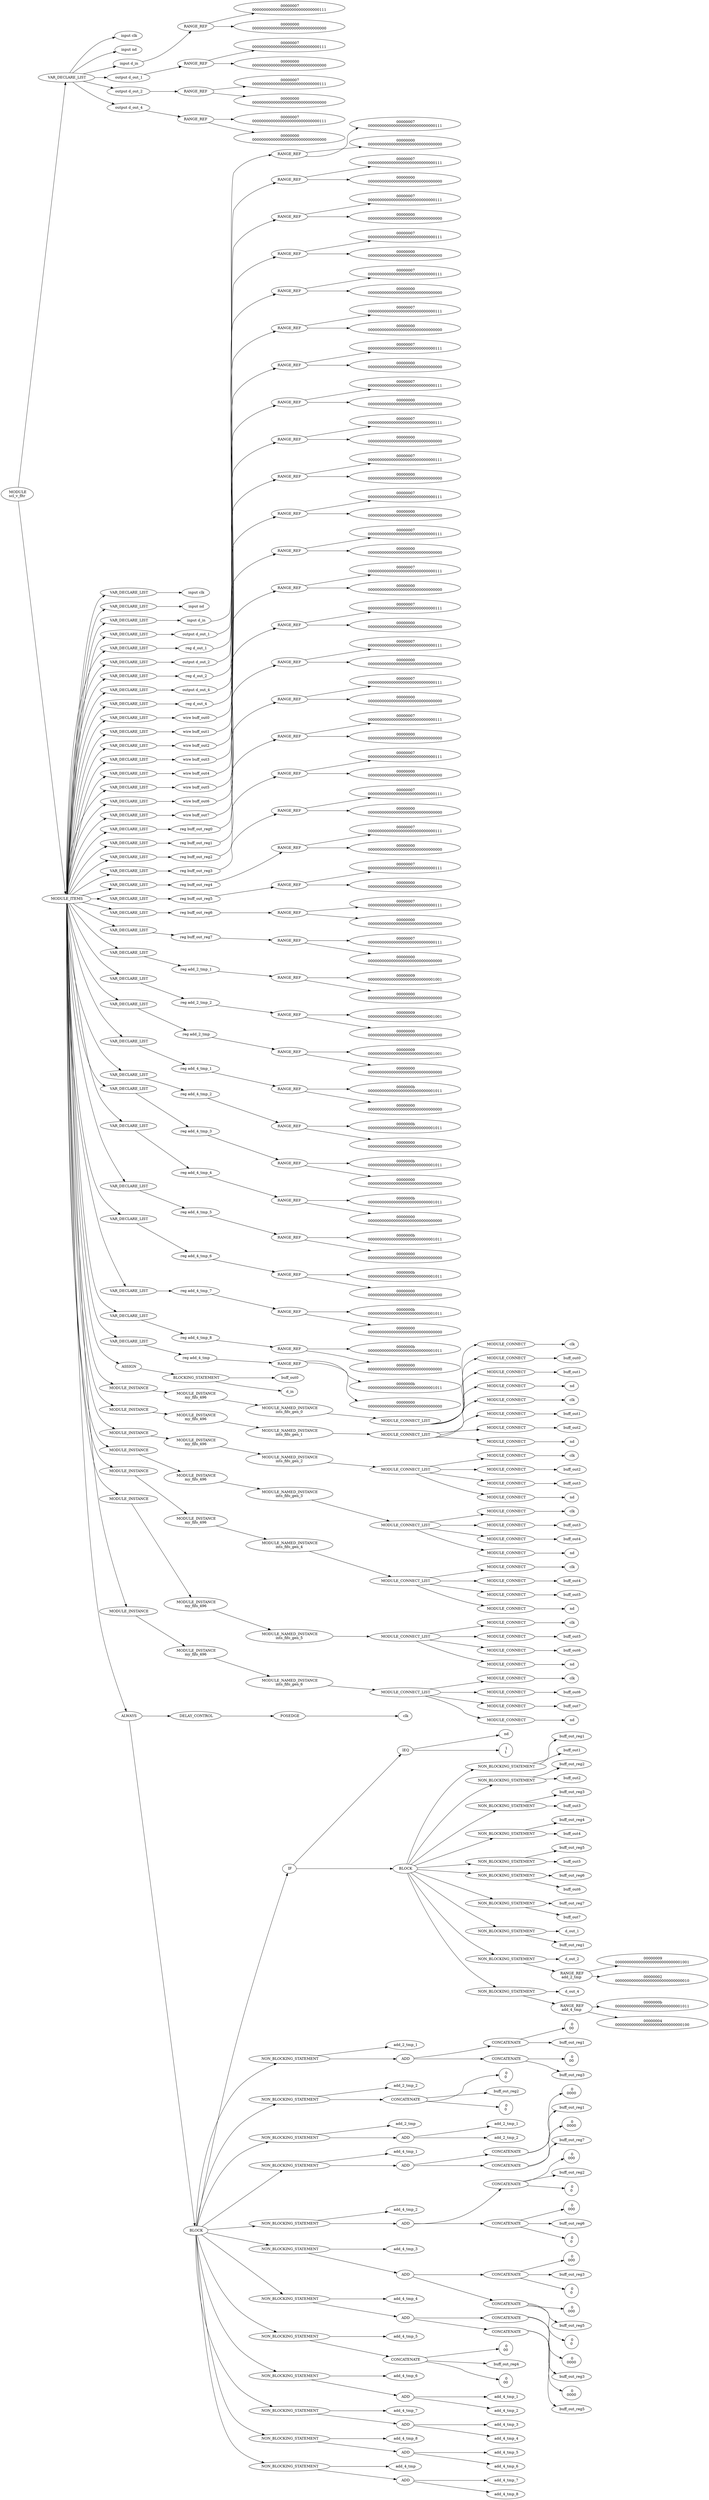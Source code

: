 digraph G {	
rankdir=LR;	
ranksep=.25;
	0 [label=< MODULE<br/>scl_v_fltr>];
	1 [label=< VAR_DECLARE_LIST>];
	0 -> 1;
	2 [label=< input clk>];
	1 -> 2;
	3 [label=< input nd>];
	1 -> 3;
	4 [label=< input d_in>];
	1 -> 4;
	5 [label=<RANGE_REF>];
	4 -> 5;
	6 [label=< 00000007<br/>00000000000000000000000000000111>];
	5 -> 6;
	7 [label=< 00000000<br/>00000000000000000000000000000000>];
	5 -> 7;
	8 [label=< output d_out_1>];
	1 -> 8;
	9 [label=<RANGE_REF>];
	8 -> 9;
	10 [label=< 00000007<br/>00000000000000000000000000000111>];
	9 -> 10;
	11 [label=< 00000000<br/>00000000000000000000000000000000>];
	9 -> 11;
	12 [label=< output d_out_2>];
	1 -> 12;
	13 [label=<RANGE_REF>];
	12 -> 13;
	14 [label=< 00000007<br/>00000000000000000000000000000111>];
	13 -> 14;
	15 [label=< 00000000<br/>00000000000000000000000000000000>];
	13 -> 15;
	16 [label=< output d_out_4>];
	1 -> 16;
	17 [label=<RANGE_REF>];
	16 -> 17;
	18 [label=< 00000007<br/>00000000000000000000000000000111>];
	17 -> 18;
	19 [label=< 00000000<br/>00000000000000000000000000000000>];
	17 -> 19;
	20 [label=< MODULE_ITEMS>];
	0 -> 20;
	21 [label=< VAR_DECLARE_LIST>];
	20 -> 21;
	22 [label=< input clk>];
	21 -> 22;
	23 [label=< VAR_DECLARE_LIST>];
	20 -> 23;
	24 [label=< input nd>];
	23 -> 24;
	25 [label=< VAR_DECLARE_LIST>];
	20 -> 25;
	26 [label=< input d_in>];
	25 -> 26;
	27 [label=<RANGE_REF>];
	26 -> 27;
	28 [label=< 00000007<br/>00000000000000000000000000000111>];
	27 -> 28;
	29 [label=< 00000000<br/>00000000000000000000000000000000>];
	27 -> 29;
	30 [label=< VAR_DECLARE_LIST>];
	20 -> 30;
	31 [label=< output d_out_1>];
	30 -> 31;
	32 [label=<RANGE_REF>];
	31 -> 32;
	33 [label=< 00000007<br/>00000000000000000000000000000111>];
	32 -> 33;
	34 [label=< 00000000<br/>00000000000000000000000000000000>];
	32 -> 34;
	35 [label=< VAR_DECLARE_LIST>];
	20 -> 35;
	36 [label=< reg d_out_1>];
	35 -> 36;
	37 [label=<RANGE_REF>];
	36 -> 37;
	38 [label=< 00000007<br/>00000000000000000000000000000111>];
	37 -> 38;
	39 [label=< 00000000<br/>00000000000000000000000000000000>];
	37 -> 39;
	40 [label=< VAR_DECLARE_LIST>];
	20 -> 40;
	41 [label=< output d_out_2>];
	40 -> 41;
	42 [label=<RANGE_REF>];
	41 -> 42;
	43 [label=< 00000007<br/>00000000000000000000000000000111>];
	42 -> 43;
	44 [label=< 00000000<br/>00000000000000000000000000000000>];
	42 -> 44;
	45 [label=< VAR_DECLARE_LIST>];
	20 -> 45;
	46 [label=< reg d_out_2>];
	45 -> 46;
	47 [label=<RANGE_REF>];
	46 -> 47;
	48 [label=< 00000007<br/>00000000000000000000000000000111>];
	47 -> 48;
	49 [label=< 00000000<br/>00000000000000000000000000000000>];
	47 -> 49;
	50 [label=< VAR_DECLARE_LIST>];
	20 -> 50;
	51 [label=< output d_out_4>];
	50 -> 51;
	52 [label=<RANGE_REF>];
	51 -> 52;
	53 [label=< 00000007<br/>00000000000000000000000000000111>];
	52 -> 53;
	54 [label=< 00000000<br/>00000000000000000000000000000000>];
	52 -> 54;
	55 [label=< VAR_DECLARE_LIST>];
	20 -> 55;
	56 [label=< reg d_out_4>];
	55 -> 56;
	57 [label=<RANGE_REF>];
	56 -> 57;
	58 [label=< 00000007<br/>00000000000000000000000000000111>];
	57 -> 58;
	59 [label=< 00000000<br/>00000000000000000000000000000000>];
	57 -> 59;
	60 [label=< VAR_DECLARE_LIST>];
	20 -> 60;
	61 [label=< wire buff_out0>];
	60 -> 61;
	62 [label=<RANGE_REF>];
	61 -> 62;
	63 [label=< 00000007<br/>00000000000000000000000000000111>];
	62 -> 63;
	64 [label=< 00000000<br/>00000000000000000000000000000000>];
	62 -> 64;
	65 [label=< VAR_DECLARE_LIST>];
	20 -> 65;
	66 [label=< wire buff_out1>];
	65 -> 66;
	67 [label=<RANGE_REF>];
	66 -> 67;
	68 [label=< 00000007<br/>00000000000000000000000000000111>];
	67 -> 68;
	69 [label=< 00000000<br/>00000000000000000000000000000000>];
	67 -> 69;
	70 [label=< VAR_DECLARE_LIST>];
	20 -> 70;
	71 [label=< wire buff_out2>];
	70 -> 71;
	72 [label=<RANGE_REF>];
	71 -> 72;
	73 [label=< 00000007<br/>00000000000000000000000000000111>];
	72 -> 73;
	74 [label=< 00000000<br/>00000000000000000000000000000000>];
	72 -> 74;
	75 [label=< VAR_DECLARE_LIST>];
	20 -> 75;
	76 [label=< wire buff_out3>];
	75 -> 76;
	77 [label=<RANGE_REF>];
	76 -> 77;
	78 [label=< 00000007<br/>00000000000000000000000000000111>];
	77 -> 78;
	79 [label=< 00000000<br/>00000000000000000000000000000000>];
	77 -> 79;
	80 [label=< VAR_DECLARE_LIST>];
	20 -> 80;
	81 [label=< wire buff_out4>];
	80 -> 81;
	82 [label=<RANGE_REF>];
	81 -> 82;
	83 [label=< 00000007<br/>00000000000000000000000000000111>];
	82 -> 83;
	84 [label=< 00000000<br/>00000000000000000000000000000000>];
	82 -> 84;
	85 [label=< VAR_DECLARE_LIST>];
	20 -> 85;
	86 [label=< wire buff_out5>];
	85 -> 86;
	87 [label=<RANGE_REF>];
	86 -> 87;
	88 [label=< 00000007<br/>00000000000000000000000000000111>];
	87 -> 88;
	89 [label=< 00000000<br/>00000000000000000000000000000000>];
	87 -> 89;
	90 [label=< VAR_DECLARE_LIST>];
	20 -> 90;
	91 [label=< wire buff_out6>];
	90 -> 91;
	92 [label=<RANGE_REF>];
	91 -> 92;
	93 [label=< 00000007<br/>00000000000000000000000000000111>];
	92 -> 93;
	94 [label=< 00000000<br/>00000000000000000000000000000000>];
	92 -> 94;
	95 [label=< VAR_DECLARE_LIST>];
	20 -> 95;
	96 [label=< wire buff_out7>];
	95 -> 96;
	97 [label=<RANGE_REF>];
	96 -> 97;
	98 [label=< 00000007<br/>00000000000000000000000000000111>];
	97 -> 98;
	99 [label=< 00000000<br/>00000000000000000000000000000000>];
	97 -> 99;
	100 [label=< VAR_DECLARE_LIST>];
	20 -> 100;
	101 [label=< reg buff_out_reg0>];
	100 -> 101;
	102 [label=<RANGE_REF>];
	101 -> 102;
	103 [label=< 00000007<br/>00000000000000000000000000000111>];
	102 -> 103;
	104 [label=< 00000000<br/>00000000000000000000000000000000>];
	102 -> 104;
	105 [label=< VAR_DECLARE_LIST>];
	20 -> 105;
	106 [label=< reg buff_out_reg1>];
	105 -> 106;
	107 [label=<RANGE_REF>];
	106 -> 107;
	108 [label=< 00000007<br/>00000000000000000000000000000111>];
	107 -> 108;
	109 [label=< 00000000<br/>00000000000000000000000000000000>];
	107 -> 109;
	110 [label=< VAR_DECLARE_LIST>];
	20 -> 110;
	111 [label=< reg buff_out_reg2>];
	110 -> 111;
	112 [label=<RANGE_REF>];
	111 -> 112;
	113 [label=< 00000007<br/>00000000000000000000000000000111>];
	112 -> 113;
	114 [label=< 00000000<br/>00000000000000000000000000000000>];
	112 -> 114;
	115 [label=< VAR_DECLARE_LIST>];
	20 -> 115;
	116 [label=< reg buff_out_reg3>];
	115 -> 116;
	117 [label=<RANGE_REF>];
	116 -> 117;
	118 [label=< 00000007<br/>00000000000000000000000000000111>];
	117 -> 118;
	119 [label=< 00000000<br/>00000000000000000000000000000000>];
	117 -> 119;
	120 [label=< VAR_DECLARE_LIST>];
	20 -> 120;
	121 [label=< reg buff_out_reg4>];
	120 -> 121;
	122 [label=<RANGE_REF>];
	121 -> 122;
	123 [label=< 00000007<br/>00000000000000000000000000000111>];
	122 -> 123;
	124 [label=< 00000000<br/>00000000000000000000000000000000>];
	122 -> 124;
	125 [label=< VAR_DECLARE_LIST>];
	20 -> 125;
	126 [label=< reg buff_out_reg5>];
	125 -> 126;
	127 [label=<RANGE_REF>];
	126 -> 127;
	128 [label=< 00000007<br/>00000000000000000000000000000111>];
	127 -> 128;
	129 [label=< 00000000<br/>00000000000000000000000000000000>];
	127 -> 129;
	130 [label=< VAR_DECLARE_LIST>];
	20 -> 130;
	131 [label=< reg buff_out_reg6>];
	130 -> 131;
	132 [label=<RANGE_REF>];
	131 -> 132;
	133 [label=< 00000007<br/>00000000000000000000000000000111>];
	132 -> 133;
	134 [label=< 00000000<br/>00000000000000000000000000000000>];
	132 -> 134;
	135 [label=< VAR_DECLARE_LIST>];
	20 -> 135;
	136 [label=< reg buff_out_reg7>];
	135 -> 136;
	137 [label=<RANGE_REF>];
	136 -> 137;
	138 [label=< 00000007<br/>00000000000000000000000000000111>];
	137 -> 138;
	139 [label=< 00000000<br/>00000000000000000000000000000000>];
	137 -> 139;
	140 [label=< VAR_DECLARE_LIST>];
	20 -> 140;
	141 [label=< reg add_2_tmp_1>];
	140 -> 141;
	142 [label=<RANGE_REF>];
	141 -> 142;
	143 [label=< 00000009<br/>00000000000000000000000000001001>];
	142 -> 143;
	144 [label=< 00000000<br/>00000000000000000000000000000000>];
	142 -> 144;
	145 [label=< VAR_DECLARE_LIST>];
	20 -> 145;
	146 [label=< reg add_2_tmp_2>];
	145 -> 146;
	147 [label=<RANGE_REF>];
	146 -> 147;
	148 [label=< 00000009<br/>00000000000000000000000000001001>];
	147 -> 148;
	149 [label=< 00000000<br/>00000000000000000000000000000000>];
	147 -> 149;
	150 [label=< VAR_DECLARE_LIST>];
	20 -> 150;
	151 [label=< reg add_2_tmp>];
	150 -> 151;
	152 [label=<RANGE_REF>];
	151 -> 152;
	153 [label=< 00000009<br/>00000000000000000000000000001001>];
	152 -> 153;
	154 [label=< 00000000<br/>00000000000000000000000000000000>];
	152 -> 154;
	155 [label=< VAR_DECLARE_LIST>];
	20 -> 155;
	156 [label=< reg add_4_tmp_1>];
	155 -> 156;
	157 [label=<RANGE_REF>];
	156 -> 157;
	158 [label=< 0000000b<br/>00000000000000000000000000001011>];
	157 -> 158;
	159 [label=< 00000000<br/>00000000000000000000000000000000>];
	157 -> 159;
	160 [label=< VAR_DECLARE_LIST>];
	20 -> 160;
	161 [label=< reg add_4_tmp_2>];
	160 -> 161;
	162 [label=<RANGE_REF>];
	161 -> 162;
	163 [label=< 0000000b<br/>00000000000000000000000000001011>];
	162 -> 163;
	164 [label=< 00000000<br/>00000000000000000000000000000000>];
	162 -> 164;
	165 [label=< VAR_DECLARE_LIST>];
	20 -> 165;
	166 [label=< reg add_4_tmp_3>];
	165 -> 166;
	167 [label=<RANGE_REF>];
	166 -> 167;
	168 [label=< 0000000b<br/>00000000000000000000000000001011>];
	167 -> 168;
	169 [label=< 00000000<br/>00000000000000000000000000000000>];
	167 -> 169;
	170 [label=< VAR_DECLARE_LIST>];
	20 -> 170;
	171 [label=< reg add_4_tmp_4>];
	170 -> 171;
	172 [label=<RANGE_REF>];
	171 -> 172;
	173 [label=< 0000000b<br/>00000000000000000000000000001011>];
	172 -> 173;
	174 [label=< 00000000<br/>00000000000000000000000000000000>];
	172 -> 174;
	175 [label=< VAR_DECLARE_LIST>];
	20 -> 175;
	176 [label=< reg add_4_tmp_5>];
	175 -> 176;
	177 [label=<RANGE_REF>];
	176 -> 177;
	178 [label=< 0000000b<br/>00000000000000000000000000001011>];
	177 -> 178;
	179 [label=< 00000000<br/>00000000000000000000000000000000>];
	177 -> 179;
	180 [label=< VAR_DECLARE_LIST>];
	20 -> 180;
	181 [label=< reg add_4_tmp_6>];
	180 -> 181;
	182 [label=<RANGE_REF>];
	181 -> 182;
	183 [label=< 0000000b<br/>00000000000000000000000000001011>];
	182 -> 183;
	184 [label=< 00000000<br/>00000000000000000000000000000000>];
	182 -> 184;
	185 [label=< VAR_DECLARE_LIST>];
	20 -> 185;
	186 [label=< reg add_4_tmp_7>];
	185 -> 186;
	187 [label=<RANGE_REF>];
	186 -> 187;
	188 [label=< 0000000b<br/>00000000000000000000000000001011>];
	187 -> 188;
	189 [label=< 00000000<br/>00000000000000000000000000000000>];
	187 -> 189;
	190 [label=< VAR_DECLARE_LIST>];
	20 -> 190;
	191 [label=< reg add_4_tmp_8>];
	190 -> 191;
	192 [label=<RANGE_REF>];
	191 -> 192;
	193 [label=< 0000000b<br/>00000000000000000000000000001011>];
	192 -> 193;
	194 [label=< 00000000<br/>00000000000000000000000000000000>];
	192 -> 194;
	195 [label=< VAR_DECLARE_LIST>];
	20 -> 195;
	196 [label=< reg add_4_tmp>];
	195 -> 196;
	197 [label=<RANGE_REF>];
	196 -> 197;
	198 [label=< 0000000b<br/>00000000000000000000000000001011>];
	197 -> 198;
	199 [label=< 00000000<br/>00000000000000000000000000000000>];
	197 -> 199;
	200 [label=< ASSIGN>];
	20 -> 200;
	201 [label=< BLOCKING_STATEMENT>];
	200 -> 201;
	202 [label=< buff_out0>];
	201 -> 202;
	203 [label=< d_in>];
	201 -> 203;
	204 [label=< MODULE_INSTANCE>];
	20 -> 204;
	205 [label=< MODULE_INSTANCE<br/>my_fifo_496>];
	204 -> 205;
	206 [label=< MODULE_NAMED_INSTANCE<br/>ints_fifo_gen_0>];
	205 -> 206;
	207 [label=< MODULE_CONNECT_LIST>];
	206 -> 207;
	208 [label=< MODULE_CONNECT>];
	207 -> 208;
	209 [label=< clk>];
	208 -> 209;
	210 [label=< MODULE_CONNECT>];
	207 -> 210;
	211 [label=< buff_out0>];
	210 -> 211;
	212 [label=< MODULE_CONNECT>];
	207 -> 212;
	213 [label=< buff_out1>];
	212 -> 213;
	214 [label=< MODULE_CONNECT>];
	207 -> 214;
	215 [label=< nd>];
	214 -> 215;
	216 [label=< MODULE_INSTANCE>];
	20 -> 216;
	217 [label=< MODULE_INSTANCE<br/>my_fifo_496>];
	216 -> 217;
	218 [label=< MODULE_NAMED_INSTANCE<br/>ints_fifo_gen_1>];
	217 -> 218;
	219 [label=< MODULE_CONNECT_LIST>];
	218 -> 219;
	220 [label=< MODULE_CONNECT>];
	219 -> 220;
	221 [label=< clk>];
	220 -> 221;
	222 [label=< MODULE_CONNECT>];
	219 -> 222;
	223 [label=< buff_out1>];
	222 -> 223;
	224 [label=< MODULE_CONNECT>];
	219 -> 224;
	225 [label=< buff_out2>];
	224 -> 225;
	226 [label=< MODULE_CONNECT>];
	219 -> 226;
	227 [label=< nd>];
	226 -> 227;
	228 [label=< MODULE_INSTANCE>];
	20 -> 228;
	229 [label=< MODULE_INSTANCE<br/>my_fifo_496>];
	228 -> 229;
	230 [label=< MODULE_NAMED_INSTANCE<br/>ints_fifo_gen_2>];
	229 -> 230;
	231 [label=< MODULE_CONNECT_LIST>];
	230 -> 231;
	232 [label=< MODULE_CONNECT>];
	231 -> 232;
	233 [label=< clk>];
	232 -> 233;
	234 [label=< MODULE_CONNECT>];
	231 -> 234;
	235 [label=< buff_out2>];
	234 -> 235;
	236 [label=< MODULE_CONNECT>];
	231 -> 236;
	237 [label=< buff_out3>];
	236 -> 237;
	238 [label=< MODULE_CONNECT>];
	231 -> 238;
	239 [label=< nd>];
	238 -> 239;
	240 [label=< MODULE_INSTANCE>];
	20 -> 240;
	241 [label=< MODULE_INSTANCE<br/>my_fifo_496>];
	240 -> 241;
	242 [label=< MODULE_NAMED_INSTANCE<br/>ints_fifo_gen_3>];
	241 -> 242;
	243 [label=< MODULE_CONNECT_LIST>];
	242 -> 243;
	244 [label=< MODULE_CONNECT>];
	243 -> 244;
	245 [label=< clk>];
	244 -> 245;
	246 [label=< MODULE_CONNECT>];
	243 -> 246;
	247 [label=< buff_out3>];
	246 -> 247;
	248 [label=< MODULE_CONNECT>];
	243 -> 248;
	249 [label=< buff_out4>];
	248 -> 249;
	250 [label=< MODULE_CONNECT>];
	243 -> 250;
	251 [label=< nd>];
	250 -> 251;
	252 [label=< MODULE_INSTANCE>];
	20 -> 252;
	253 [label=< MODULE_INSTANCE<br/>my_fifo_496>];
	252 -> 253;
	254 [label=< MODULE_NAMED_INSTANCE<br/>ints_fifo_gen_4>];
	253 -> 254;
	255 [label=< MODULE_CONNECT_LIST>];
	254 -> 255;
	256 [label=< MODULE_CONNECT>];
	255 -> 256;
	257 [label=< clk>];
	256 -> 257;
	258 [label=< MODULE_CONNECT>];
	255 -> 258;
	259 [label=< buff_out4>];
	258 -> 259;
	260 [label=< MODULE_CONNECT>];
	255 -> 260;
	261 [label=< buff_out5>];
	260 -> 261;
	262 [label=< MODULE_CONNECT>];
	255 -> 262;
	263 [label=< nd>];
	262 -> 263;
	264 [label=< MODULE_INSTANCE>];
	20 -> 264;
	265 [label=< MODULE_INSTANCE<br/>my_fifo_496>];
	264 -> 265;
	266 [label=< MODULE_NAMED_INSTANCE<br/>ints_fifo_gen_5>];
	265 -> 266;
	267 [label=< MODULE_CONNECT_LIST>];
	266 -> 267;
	268 [label=< MODULE_CONNECT>];
	267 -> 268;
	269 [label=< clk>];
	268 -> 269;
	270 [label=< MODULE_CONNECT>];
	267 -> 270;
	271 [label=< buff_out5>];
	270 -> 271;
	272 [label=< MODULE_CONNECT>];
	267 -> 272;
	273 [label=< buff_out6>];
	272 -> 273;
	274 [label=< MODULE_CONNECT>];
	267 -> 274;
	275 [label=< nd>];
	274 -> 275;
	276 [label=< MODULE_INSTANCE>];
	20 -> 276;
	277 [label=< MODULE_INSTANCE<br/>my_fifo_496>];
	276 -> 277;
	278 [label=< MODULE_NAMED_INSTANCE<br/>ints_fifo_gen_6>];
	277 -> 278;
	279 [label=< MODULE_CONNECT_LIST>];
	278 -> 279;
	280 [label=< MODULE_CONNECT>];
	279 -> 280;
	281 [label=< clk>];
	280 -> 281;
	282 [label=< MODULE_CONNECT>];
	279 -> 282;
	283 [label=< buff_out6>];
	282 -> 283;
	284 [label=< MODULE_CONNECT>];
	279 -> 284;
	285 [label=< buff_out7>];
	284 -> 285;
	286 [label=< MODULE_CONNECT>];
	279 -> 286;
	287 [label=< nd>];
	286 -> 287;
	288 [label=< ALWAYS>];
	20 -> 288;
	289 [label=< DELAY_CONTROL>];
	288 -> 289;
	290 [label=< POSEDGE>];
	289 -> 290;
	291 [label=< clk>];
	290 -> 291;
	292 [label=< BLOCK>];
	288 -> 292;
	293 [label=< IF>];
	292 -> 293;
	294 [label=< lEQ>];
	293 -> 294;
	295 [label=< nd>];
	294 -> 295;
	296 [label=< 1<br/>1>];
	294 -> 296;
	297 [label=< BLOCK>];
	293 -> 297;
	298 [label=< NON_BLOCKING_STATEMENT>];
	297 -> 298;
	299 [label=< buff_out_reg1>];
	298 -> 299;
	300 [label=< buff_out1>];
	298 -> 300;
	301 [label=< NON_BLOCKING_STATEMENT>];
	297 -> 301;
	302 [label=< buff_out_reg2>];
	301 -> 302;
	303 [label=< buff_out2>];
	301 -> 303;
	304 [label=< NON_BLOCKING_STATEMENT>];
	297 -> 304;
	305 [label=< buff_out_reg3>];
	304 -> 305;
	306 [label=< buff_out3>];
	304 -> 306;
	307 [label=< NON_BLOCKING_STATEMENT>];
	297 -> 307;
	308 [label=< buff_out_reg4>];
	307 -> 308;
	309 [label=< buff_out4>];
	307 -> 309;
	310 [label=< NON_BLOCKING_STATEMENT>];
	297 -> 310;
	311 [label=< buff_out_reg5>];
	310 -> 311;
	312 [label=< buff_out5>];
	310 -> 312;
	313 [label=< NON_BLOCKING_STATEMENT>];
	297 -> 313;
	314 [label=< buff_out_reg6>];
	313 -> 314;
	315 [label=< buff_out6>];
	313 -> 315;
	316 [label=< NON_BLOCKING_STATEMENT>];
	297 -> 316;
	317 [label=< buff_out_reg7>];
	316 -> 317;
	318 [label=< buff_out7>];
	316 -> 318;
	319 [label=< NON_BLOCKING_STATEMENT>];
	297 -> 319;
	320 [label=< d_out_1>];
	319 -> 320;
	321 [label=< buff_out_reg1>];
	319 -> 321;
	322 [label=< NON_BLOCKING_STATEMENT>];
	297 -> 322;
	323 [label=< d_out_2>];
	322 -> 323;
	324 [label=< RANGE_REF<br/>add_2_tmp>];
	322 -> 324;
	325 [label=< 00000009<br/>00000000000000000000000000001001>];
	324 -> 325;
	326 [label=< 00000002<br/>00000000000000000000000000000010>];
	324 -> 326;
	327 [label=< NON_BLOCKING_STATEMENT>];
	297 -> 327;
	328 [label=< d_out_4>];
	327 -> 328;
	329 [label=< RANGE_REF<br/>add_4_tmp>];
	327 -> 329;
	330 [label=< 0000000b<br/>00000000000000000000000000001011>];
	329 -> 330;
	331 [label=< 00000004<br/>00000000000000000000000000000100>];
	329 -> 331;
	332 [label=< NON_BLOCKING_STATEMENT>];
	292 -> 332;
	333 [label=< add_2_tmp_1>];
	332 -> 333;
	334 [label=< ADD>];
	332 -> 334;
	335 [label=< CONCATENATE>];
	334 -> 335;
	336 [label=< 0<br/>00>];
	335 -> 336;
	337 [label=< buff_out_reg1>];
	335 -> 337;
	338 [label=< CONCATENATE>];
	334 -> 338;
	339 [label=< 0<br/>00>];
	338 -> 339;
	340 [label=< buff_out_reg3>];
	338 -> 340;
	341 [label=< NON_BLOCKING_STATEMENT>];
	292 -> 341;
	342 [label=< add_2_tmp_2>];
	341 -> 342;
	343 [label=< CONCATENATE>];
	341 -> 343;
	344 [label=< 0<br/>0>];
	343 -> 344;
	345 [label=< buff_out_reg2>];
	343 -> 345;
	346 [label=< 0<br/>0>];
	343 -> 346;
	347 [label=< NON_BLOCKING_STATEMENT>];
	292 -> 347;
	348 [label=< add_2_tmp>];
	347 -> 348;
	349 [label=< ADD>];
	347 -> 349;
	350 [label=< add_2_tmp_1>];
	349 -> 350;
	351 [label=< add_2_tmp_2>];
	349 -> 351;
	352 [label=< NON_BLOCKING_STATEMENT>];
	292 -> 352;
	353 [label=< add_4_tmp_1>];
	352 -> 353;
	354 [label=< ADD>];
	352 -> 354;
	355 [label=< CONCATENATE>];
	354 -> 355;
	356 [label=< 0<br/>0000>];
	355 -> 356;
	357 [label=< buff_out_reg1>];
	355 -> 357;
	358 [label=< CONCATENATE>];
	354 -> 358;
	359 [label=< 0<br/>0000>];
	358 -> 359;
	360 [label=< buff_out_reg7>];
	358 -> 360;
	361 [label=< NON_BLOCKING_STATEMENT>];
	292 -> 361;
	362 [label=< add_4_tmp_2>];
	361 -> 362;
	363 [label=< ADD>];
	361 -> 363;
	364 [label=< CONCATENATE>];
	363 -> 364;
	365 [label=< 0<br/>000>];
	364 -> 365;
	366 [label=< buff_out_reg2>];
	364 -> 366;
	367 [label=< 0<br/>0>];
	364 -> 367;
	368 [label=< CONCATENATE>];
	363 -> 368;
	369 [label=< 0<br/>000>];
	368 -> 369;
	370 [label=< buff_out_reg6>];
	368 -> 370;
	371 [label=< 0<br/>0>];
	368 -> 371;
	372 [label=< NON_BLOCKING_STATEMENT>];
	292 -> 372;
	373 [label=< add_4_tmp_3>];
	372 -> 373;
	374 [label=< ADD>];
	372 -> 374;
	375 [label=< CONCATENATE>];
	374 -> 375;
	376 [label=< 0<br/>000>];
	375 -> 376;
	377 [label=< buff_out_reg3>];
	375 -> 377;
	378 [label=< 0<br/>0>];
	375 -> 378;
	379 [label=< CONCATENATE>];
	374 -> 379;
	380 [label=< 0<br/>000>];
	379 -> 380;
	381 [label=< buff_out_reg5>];
	379 -> 381;
	382 [label=< 0<br/>0>];
	379 -> 382;
	383 [label=< NON_BLOCKING_STATEMENT>];
	292 -> 383;
	384 [label=< add_4_tmp_4>];
	383 -> 384;
	385 [label=< ADD>];
	383 -> 385;
	386 [label=< CONCATENATE>];
	385 -> 386;
	387 [label=< 0<br/>0000>];
	386 -> 387;
	388 [label=< buff_out_reg3>];
	386 -> 388;
	389 [label=< CONCATENATE>];
	385 -> 389;
	390 [label=< 0<br/>0000>];
	389 -> 390;
	391 [label=< buff_out_reg5>];
	389 -> 391;
	392 [label=< NON_BLOCKING_STATEMENT>];
	292 -> 392;
	393 [label=< add_4_tmp_5>];
	392 -> 393;
	394 [label=< CONCATENATE>];
	392 -> 394;
	395 [label=< 0<br/>00>];
	394 -> 395;
	396 [label=< buff_out_reg4>];
	394 -> 396;
	397 [label=< 0<br/>00>];
	394 -> 397;
	398 [label=< NON_BLOCKING_STATEMENT>];
	292 -> 398;
	399 [label=< add_4_tmp_6>];
	398 -> 399;
	400 [label=< ADD>];
	398 -> 400;
	401 [label=< add_4_tmp_1>];
	400 -> 401;
	402 [label=< add_4_tmp_2>];
	400 -> 402;
	403 [label=< NON_BLOCKING_STATEMENT>];
	292 -> 403;
	404 [label=< add_4_tmp_7>];
	403 -> 404;
	405 [label=< ADD>];
	403 -> 405;
	406 [label=< add_4_tmp_3>];
	405 -> 406;
	407 [label=< add_4_tmp_4>];
	405 -> 407;
	408 [label=< NON_BLOCKING_STATEMENT>];
	292 -> 408;
	409 [label=< add_4_tmp_8>];
	408 -> 409;
	410 [label=< ADD>];
	408 -> 410;
	411 [label=< add_4_tmp_5>];
	410 -> 411;
	412 [label=< add_4_tmp_6>];
	410 -> 412;
	413 [label=< NON_BLOCKING_STATEMENT>];
	292 -> 413;
	414 [label=< add_4_tmp>];
	413 -> 414;
	415 [label=< ADD>];
	413 -> 415;
	416 [label=< add_4_tmp_7>];
	415 -> 416;
	417 [label=< add_4_tmp_8>];
	415 -> 417;
}
